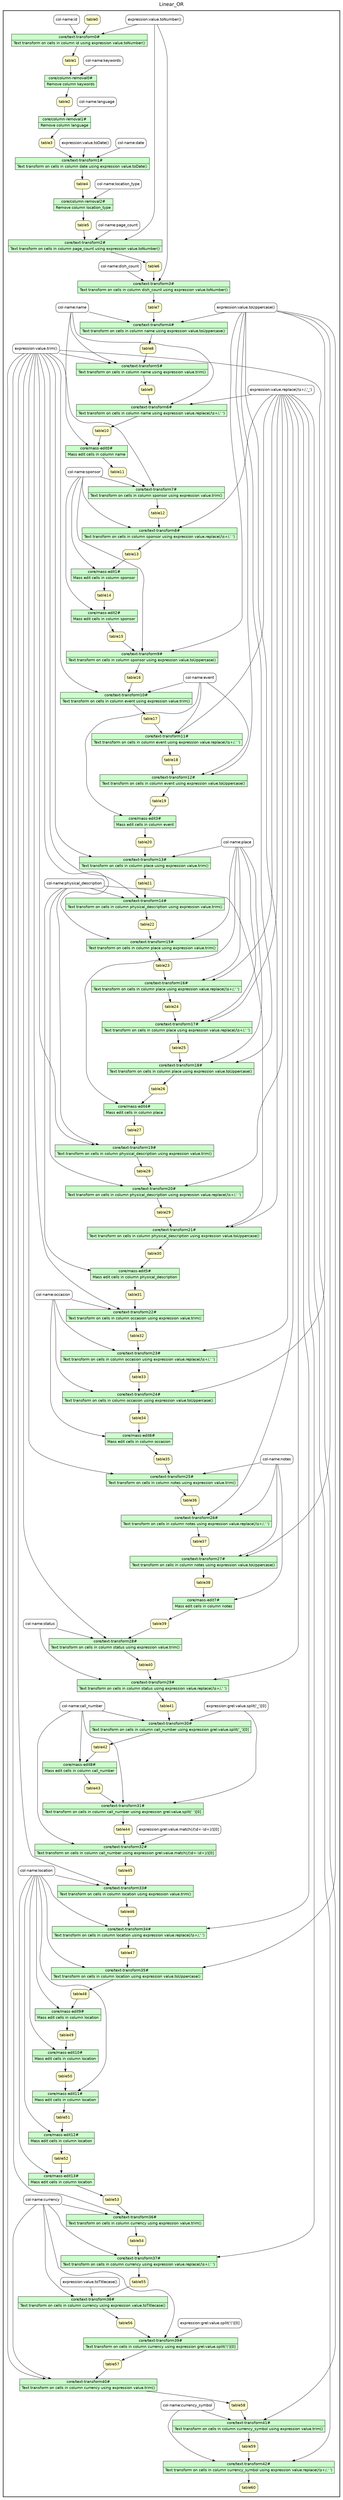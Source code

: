 
/* Start of top-level graph */
digraph Workflow {
rankdir=TB

/* Title for graph */
fontname=Helvetica; fontsize=18; labelloc=t
label=Linear_OR

/* Start of double cluster for drawing box around nodes in workflow */
subgraph cluster_workflow_box_outer { label=""; color=black; penwidth=2
subgraph cluster_workflow_box_inner { label=""; penwidth=0

/* Style for nodes representing atomic programs in workflow */
node[shape=box style=filled fillcolor="#CCFFCC" peripheries=1 fontname=Helvetica]

/* Nodes representing atomic programs in workflow */
"core/text-transform0#" [shape=record rankdir=LR label="{<f0> core/text-transform0# |<f1> Text transform on cells in column id using expression value.toNumber()}"];
"core/column-removal0#" [shape=record rankdir=LR label="{<f0> core/column-removal0# |<f1> Remove column keywords}"];
"core/column-removal1#" [shape=record rankdir=LR label="{<f0> core/column-removal1# |<f1> Remove column language}"];
"core/text-transform1#" [shape=record rankdir=LR label="{<f0> core/text-transform1# |<f1> Text transform on cells in column date using expression value.toDate()}"];
"core/column-removal2#" [shape=record rankdir=LR label="{<f0> core/column-removal2# |<f1> Remove column location_type}"];
"core/text-transform2#" [shape=record rankdir=LR label="{<f0> core/text-transform2# |<f1> Text transform on cells in column page_count using expression value.toNumber()}"];
"core/text-transform3#" [shape=record rankdir=LR label="{<f0> core/text-transform3# |<f1> Text transform on cells in column dish_count using expression value.toNumber()}"];
"core/text-transform4#" [shape=record rankdir=LR label="{<f0> core/text-transform4# |<f1> Text transform on cells in column name using expression value.toUppercase()}"];
"core/text-transform5#" [shape=record rankdir=LR label="{<f0> core/text-transform5# |<f1> Text transform on cells in column name using expression value.trim()}"];
"core/text-transform6#" [shape=record rankdir=LR label="{<f0> core/text-transform6# |<f1> Text transform on cells in column name using expression value.replace(/\\s+/,' ')}"];
"core/mass-edit0#" [shape=record rankdir=LR label="{<f0> core/mass-edit0# |<f1> Mass edit cells in column name}"];
"core/text-transform7#" [shape=record rankdir=LR label="{<f0> core/text-transform7# |<f1> Text transform on cells in column sponsor using expression value.trim()}"];
"core/text-transform8#" [shape=record rankdir=LR label="{<f0> core/text-transform8# |<f1> Text transform on cells in column sponsor using expression value.replace(/\\s+/,' ')}"];
"core/mass-edit1#" [shape=record rankdir=LR label="{<f0> core/mass-edit1# |<f1> Mass edit cells in column sponsor}"];
"core/mass-edit2#" [shape=record rankdir=LR label="{<f0> core/mass-edit2# |<f1> Mass edit cells in column sponsor}"];
"core/text-transform9#" [shape=record rankdir=LR label="{<f0> core/text-transform9# |<f1> Text transform on cells in column sponsor using expression value.toUppercase()}"];
"core/text-transform10#" [shape=record rankdir=LR label="{<f0> core/text-transform10# |<f1> Text transform on cells in column event using expression value.trim()}"];
"core/text-transform11#" [shape=record rankdir=LR label="{<f0> core/text-transform11# |<f1> Text transform on cells in column event using expression value.replace(/\\s+/,' ')}"];
"core/text-transform12#" [shape=record rankdir=LR label="{<f0> core/text-transform12# |<f1> Text transform on cells in column event using expression value.toUppercase()}"];
"core/mass-edit3#" [shape=record rankdir=LR label="{<f0> core/mass-edit3# |<f1> Mass edit cells in column event}"];
"core/text-transform13#" [shape=record rankdir=LR label="{<f0> core/text-transform13# |<f1> Text transform on cells in column place using expression value.trim()}"];
"core/text-transform14#" [shape=record rankdir=LR label="{<f0> core/text-transform14# |<f1> Text transform on cells in column physical_description using expression value.trim()}"];
"core/text-transform15#" [shape=record rankdir=LR label="{<f0> core/text-transform15# |<f1> Text transform on cells in column place using expression value.trim()}"];
"core/text-transform16#" [shape=record rankdir=LR label="{<f0> core/text-transform16# |<f1> Text transform on cells in column place using expression value.replace(/\\s+/,' ')}"];
"core/text-transform17#" [shape=record rankdir=LR label="{<f0> core/text-transform17# |<f1> Text transform on cells in column place using expression value.replace(/\\s+/,' ')}"];
"core/text-transform18#" [shape=record rankdir=LR label="{<f0> core/text-transform18# |<f1> Text transform on cells in column place using expression value.toUppercase()}"];
"core/mass-edit4#" [shape=record rankdir=LR label="{<f0> core/mass-edit4# |<f1> Mass edit cells in column place}"];
"core/text-transform19#" [shape=record rankdir=LR label="{<f0> core/text-transform19# |<f1> Text transform on cells in column physical_description using expression value.trim()}"];
"core/text-transform20#" [shape=record rankdir=LR label="{<f0> core/text-transform20# |<f1> Text transform on cells in column physical_description using expression value.replace(/\\s+/,' ')}"];
"core/text-transform21#" [shape=record rankdir=LR label="{<f0> core/text-transform21# |<f1> Text transform on cells in column physical_description using expression value.toUppercase()}"];
"core/mass-edit5#" [shape=record rankdir=LR label="{<f0> core/mass-edit5# |<f1> Mass edit cells in column physical_description}"];
"core/text-transform22#" [shape=record rankdir=LR label="{<f0> core/text-transform22# |<f1> Text transform on cells in column occasion using expression value.trim()}"];
"core/text-transform23#" [shape=record rankdir=LR label="{<f0> core/text-transform23# |<f1> Text transform on cells in column occasion using expression value.replace(/\\s+/,' ')}"];
"core/text-transform24#" [shape=record rankdir=LR label="{<f0> core/text-transform24# |<f1> Text transform on cells in column occasion using expression value.toUppercase()}"];
"core/mass-edit6#" [shape=record rankdir=LR label="{<f0> core/mass-edit6# |<f1> Mass edit cells in column occasion}"];
"core/text-transform25#" [shape=record rankdir=LR label="{<f0> core/text-transform25# |<f1> Text transform on cells in column notes using expression value.trim()}"];
"core/text-transform26#" [shape=record rankdir=LR label="{<f0> core/text-transform26# |<f1> Text transform on cells in column notes using expression value.replace(/\\s+/,' ')}"];
"core/text-transform27#" [shape=record rankdir=LR label="{<f0> core/text-transform27# |<f1> Text transform on cells in column notes using expression value.toUppercase()}"];
"core/mass-edit7#" [shape=record rankdir=LR label="{<f0> core/mass-edit7# |<f1> Mass edit cells in column notes}"];
"core/text-transform28#" [shape=record rankdir=LR label="{<f0> core/text-transform28# |<f1> Text transform on cells in column status using expression value.trim()}"];
"core/text-transform29#" [shape=record rankdir=LR label="{<f0> core/text-transform29# |<f1> Text transform on cells in column status using expression value.replace(/\\s+/,' ')}"];
"core/text-transform30#" [shape=record rankdir=LR label="{<f0> core/text-transform30# |<f1> Text transform on cells in column call_number using expression grel\:value.split('_')[0]}"];
"core/mass-edit8#" [shape=record rankdir=LR label="{<f0> core/mass-edit8# |<f1> Mass edit cells in column call_number}"];
"core/text-transform31#" [shape=record rankdir=LR label="{<f0> core/text-transform31# |<f1> Text transform on cells in column call_number using expression grel\:value.split(' ')[0]}"];
"core/text-transform32#" [shape=record rankdir=LR label="{<f0> core/text-transform32# |<f1> Text transform on cells in column call_number using expression grel\:value.match(/(\\d+-\\d+)/)[0]}"];
"core/text-transform33#" [shape=record rankdir=LR label="{<f0> core/text-transform33# |<f1> Text transform on cells in column location using expression value.trim()}"];
"core/text-transform34#" [shape=record rankdir=LR label="{<f0> core/text-transform34# |<f1> Text transform on cells in column location using expression value.replace(/\\s+/,' ')}"];
"core/text-transform35#" [shape=record rankdir=LR label="{<f0> core/text-transform35# |<f1> Text transform on cells in column location using expression value.toUppercase()}"];
"core/mass-edit9#" [shape=record rankdir=LR label="{<f0> core/mass-edit9# |<f1> Mass edit cells in column location}"];
"core/mass-edit10#" [shape=record rankdir=LR label="{<f0> core/mass-edit10# |<f1> Mass edit cells in column location}"];
"core/mass-edit11#" [shape=record rankdir=LR label="{<f0> core/mass-edit11# |<f1> Mass edit cells in column location}"];
"core/mass-edit12#" [shape=record rankdir=LR label="{<f0> core/mass-edit12# |<f1> Mass edit cells in column location}"];
"core/mass-edit13#" [shape=record rankdir=LR label="{<f0> core/mass-edit13# |<f1> Mass edit cells in column location}"];
"core/text-transform36#" [shape=record rankdir=LR label="{<f0> core/text-transform36# |<f1> Text transform on cells in column currency using expression value.trim()}"];
"core/text-transform37#" [shape=record rankdir=LR label="{<f0> core/text-transform37# |<f1> Text transform on cells in column currency using expression value.replace(/\\s+/,' ')}"];
"core/text-transform38#" [shape=record rankdir=LR label="{<f0> core/text-transform38# |<f1> Text transform on cells in column currency using expression value.toTitlecase()}"];
"core/text-transform39#" [shape=record rankdir=LR label="{<f0> core/text-transform39# |<f1> Text transform on cells in column currency using expression grel\:value.split('(')[0]}"];
"core/text-transform40#" [shape=record rankdir=LR label="{<f0> core/text-transform40# |<f1> Text transform on cells in column currency using expression value.trim()}"];
"core/text-transform41#" [shape=record rankdir=LR label="{<f0> core/text-transform41# |<f1> Text transform on cells in column currency_symbol using expression value.trim()}"];
"core/text-transform42#" [shape=record rankdir=LR label="{<f0> core/text-transform42# |<f1> Text transform on cells in column currency_symbol using expression value.replace(/\\s+/,' ')}"];

/* Style for nodes representing non-parameter data channels in workflow */
node[shape=box style="rounded,filled" fillcolor="#FFFFCC" peripheries=1 fontname=Helvetica]

/* Nodes for non-parameter data channels in workflow */
table60
table0
table1
table2
table3
table4
table5
table6
table7
table8
table9
table10
table11
table12
table13
table14
table15
table16
table17
table18
table19
table20
table21
table22
table23
table24
table25
table26
table27
table28
table29
table30
table31
table32
table33
table34
table35
table36
table37
table38
table39
table40
table41
table42
table43
table44
table45
table46
table47
table48
table49
table50
table51
table52
table53
table54
table55
table56
table57
table58
table59

/* Style for nodes representing parameter channels in workflow */
node[shape=box style="rounded,filled" fillcolor="#FCFCFC" peripheries=1 fontname=Helvetica]

/* Nodes representing parameter channels in workflow */
"col-name:id"
"expression:value.toNumber()"
"col-name:keywords"
"col-name:language"
"col-name:date"
"expression:value.toDate()"
"col-name:location_type"
"col-name:page_count"
"col-name:dish_count"
"col-name:name"
"expression:value.toUppercase()"
"expression:value.trim()"
"expression:value.replace(/\\s+/,'_')"
"col-name:sponsor"
"col-name:event"
"col-name:place"
"col-name:physical_description"
"col-name:occasion"
"col-name:notes"
"col-name:status"
"col-name:call_number"
"expression:grel:value.split('_')[0]"
"expression:grel:value.match(/(\\d+-\\d+)/)[0]"
"col-name:location"
"col-name:currency"
"expression:value.toTitlecase()"
"expression:grel:value.split('(')[0]"
"col-name:currency_symbol"

/* Edges representing connections between programs and channels */
"core/text-transform0#" -> table1
"col-name:id" -> "core/text-transform0#"
"expression:value.toNumber()" -> "core/text-transform0#"
table0 -> "core/text-transform0#"
"core/column-removal0#" -> table2
"col-name:keywords" -> "core/column-removal0#"
table1 -> "core/column-removal0#"
"core/column-removal1#" -> table3
"col-name:language" -> "core/column-removal1#"
table2 -> "core/column-removal1#"
"core/text-transform1#" -> table4
"col-name:date" -> "core/text-transform1#"
"expression:value.toDate()" -> "core/text-transform1#"
table3 -> "core/text-transform1#"
"core/column-removal2#" -> table5
"col-name:location_type" -> "core/column-removal2#"
table4 -> "core/column-removal2#"
"core/text-transform2#" -> table6
"col-name:page_count" -> "core/text-transform2#"
"expression:value.toNumber()" -> "core/text-transform2#"
table5 -> "core/text-transform2#"
"core/text-transform3#" -> table7
"col-name:dish_count" -> "core/text-transform3#"
"expression:value.toNumber()" -> "core/text-transform3#"
table6 -> "core/text-transform3#"
"core/text-transform4#" -> table8
"col-name:name" -> "core/text-transform4#"
"expression:value.toUppercase()" -> "core/text-transform4#"
table7 -> "core/text-transform4#"
"core/text-transform5#" -> table9
"col-name:name" -> "core/text-transform5#"
"expression:value.trim()" -> "core/text-transform5#"
table8 -> "core/text-transform5#"
"core/text-transform6#" -> table10
"col-name:name" -> "core/text-transform6#"
"expression:value.replace(/\\s+/,'_')" -> "core/text-transform6#"
table9 -> "core/text-transform6#"
"core/mass-edit0#" -> table11
"col-name:name" -> "core/mass-edit0#"
table10 -> "core/mass-edit0#"
"core/text-transform7#" -> table12
"col-name:sponsor" -> "core/text-transform7#"
"expression:value.trim()" -> "core/text-transform7#"
table11 -> "core/text-transform7#"
"core/text-transform8#" -> table13
"col-name:sponsor" -> "core/text-transform8#"
"expression:value.replace(/\\s+/,'_')" -> "core/text-transform8#"
table12 -> "core/text-transform8#"
"core/mass-edit1#" -> table14
"col-name:sponsor" -> "core/mass-edit1#"
table13 -> "core/mass-edit1#"
"core/mass-edit2#" -> table15
"col-name:sponsor" -> "core/mass-edit2#"
table14 -> "core/mass-edit2#"
"core/text-transform9#" -> table16
"col-name:sponsor" -> "core/text-transform9#"
"expression:value.toUppercase()" -> "core/text-transform9#"
table15 -> "core/text-transform9#"
"core/text-transform10#" -> table17
"col-name:event" -> "core/text-transform10#"
"expression:value.trim()" -> "core/text-transform10#"
table16 -> "core/text-transform10#"
"core/text-transform11#" -> table18
"col-name:event" -> "core/text-transform11#"
"expression:value.replace(/\\s+/,'_')" -> "core/text-transform11#"
table17 -> "core/text-transform11#"
"core/text-transform12#" -> table19
"col-name:event" -> "core/text-transform12#"
"expression:value.toUppercase()" -> "core/text-transform12#"
table18 -> "core/text-transform12#"
"core/mass-edit3#" -> table20
"col-name:event" -> "core/mass-edit3#"
table19 -> "core/mass-edit3#"
"core/text-transform13#" -> table21
"col-name:place" -> "core/text-transform13#"
"expression:value.trim()" -> "core/text-transform13#"
table20 -> "core/text-transform13#"
"core/text-transform14#" -> table22
"col-name:physical_description" -> "core/text-transform14#"
"expression:value.trim()" -> "core/text-transform14#"
table21 -> "core/text-transform14#"
"core/text-transform15#" -> table23
"col-name:place" -> "core/text-transform15#"
"expression:value.trim()" -> "core/text-transform15#"
table22 -> "core/text-transform15#"
"core/text-transform16#" -> table24
"col-name:place" -> "core/text-transform16#"
"expression:value.replace(/\\s+/,'_')" -> "core/text-transform16#"
table23 -> "core/text-transform16#"
"core/text-transform17#" -> table25
"col-name:place" -> "core/text-transform17#"
"expression:value.replace(/\\s+/,'_')" -> "core/text-transform17#"
table24 -> "core/text-transform17#"
"core/text-transform18#" -> table26
"col-name:place" -> "core/text-transform18#"
"expression:value.toUppercase()" -> "core/text-transform18#"
table25 -> "core/text-transform18#"
"core/mass-edit4#" -> table27
"col-name:place" -> "core/mass-edit4#"
table26 -> "core/mass-edit4#"
"core/text-transform19#" -> table28
"col-name:physical_description" -> "core/text-transform19#"
"expression:value.trim()" -> "core/text-transform19#"
table27 -> "core/text-transform19#"
"core/text-transform20#" -> table29
"col-name:physical_description" -> "core/text-transform20#"
"expression:value.replace(/\\s+/,'_')" -> "core/text-transform20#"
table28 -> "core/text-transform20#"
"core/text-transform21#" -> table30
"col-name:physical_description" -> "core/text-transform21#"
"expression:value.toUppercase()" -> "core/text-transform21#"
table29 -> "core/text-transform21#"
"core/mass-edit5#" -> table31
"col-name:physical_description" -> "core/mass-edit5#"
table30 -> "core/mass-edit5#"
"core/text-transform22#" -> table32
"col-name:occasion" -> "core/text-transform22#"
"expression:value.trim()" -> "core/text-transform22#"
table31 -> "core/text-transform22#"
"core/text-transform23#" -> table33
"col-name:occasion" -> "core/text-transform23#"
"expression:value.replace(/\\s+/,'_')" -> "core/text-transform23#"
table32 -> "core/text-transform23#"
"core/text-transform24#" -> table34
"col-name:occasion" -> "core/text-transform24#"
"expression:value.toUppercase()" -> "core/text-transform24#"
table33 -> "core/text-transform24#"
"core/mass-edit6#" -> table35
"col-name:occasion" -> "core/mass-edit6#"
table34 -> "core/mass-edit6#"
"core/text-transform25#" -> table36
"col-name:notes" -> "core/text-transform25#"
"expression:value.trim()" -> "core/text-transform25#"
table35 -> "core/text-transform25#"
"core/text-transform26#" -> table37
"col-name:notes" -> "core/text-transform26#"
"expression:value.replace(/\\s+/,'_')" -> "core/text-transform26#"
table36 -> "core/text-transform26#"
"core/text-transform27#" -> table38
"col-name:notes" -> "core/text-transform27#"
"expression:value.toUppercase()" -> "core/text-transform27#"
table37 -> "core/text-transform27#"
"core/mass-edit7#" -> table39
"col-name:notes" -> "core/mass-edit7#"
table38 -> "core/mass-edit7#"
"core/text-transform28#" -> table40
"col-name:status" -> "core/text-transform28#"
"expression:value.trim()" -> "core/text-transform28#"
table39 -> "core/text-transform28#"
"core/text-transform29#" -> table41
"col-name:status" -> "core/text-transform29#"
"expression:value.replace(/\\s+/,'_')" -> "core/text-transform29#"
table40 -> "core/text-transform29#"
"core/text-transform30#" -> table42
"col-name:call_number" -> "core/text-transform30#"
"expression:grel:value.split('_')[0]" -> "core/text-transform30#"
table41 -> "core/text-transform30#"
"core/mass-edit8#" -> table43
"col-name:call_number" -> "core/mass-edit8#"
table42 -> "core/mass-edit8#"
"core/text-transform31#" -> table44
"col-name:call_number" -> "core/text-transform31#"
"expression:grel:value.split('_')[0]" -> "core/text-transform31#"
table43 -> "core/text-transform31#"
"core/text-transform32#" -> table45
"col-name:call_number" -> "core/text-transform32#"
"expression:grel:value.match(/(\\d+-\\d+)/)[0]" -> "core/text-transform32#"
table44 -> "core/text-transform32#"
"core/text-transform33#" -> table46
"col-name:location" -> "core/text-transform33#"
"expression:value.trim()" -> "core/text-transform33#"
table45 -> "core/text-transform33#"
"core/text-transform34#" -> table47
"col-name:location" -> "core/text-transform34#"
"expression:value.replace(/\\s+/,'_')" -> "core/text-transform34#"
table46 -> "core/text-transform34#"
"core/text-transform35#" -> table48
"col-name:location" -> "core/text-transform35#"
"expression:value.toUppercase()" -> "core/text-transform35#"
table47 -> "core/text-transform35#"
"core/mass-edit9#" -> table49
"col-name:location" -> "core/mass-edit9#"
table48 -> "core/mass-edit9#"
"core/mass-edit10#" -> table50
"col-name:location" -> "core/mass-edit10#"
table49 -> "core/mass-edit10#"
"core/mass-edit11#" -> table51
"col-name:location" -> "core/mass-edit11#"
table50 -> "core/mass-edit11#"
"core/mass-edit12#" -> table52
"col-name:location" -> "core/mass-edit12#"
table51 -> "core/mass-edit12#"
"core/mass-edit13#" -> table53
"col-name:location" -> "core/mass-edit13#"
table52 -> "core/mass-edit13#"
"core/text-transform36#" -> table54
"col-name:currency" -> "core/text-transform36#"
"expression:value.trim()" -> "core/text-transform36#"
table53 -> "core/text-transform36#"
"core/text-transform37#" -> table55
"col-name:currency" -> "core/text-transform37#"
"expression:value.replace(/\\s+/,'_')" -> "core/text-transform37#"
table54 -> "core/text-transform37#"
"core/text-transform38#" -> table56
"col-name:currency" -> "core/text-transform38#"
"expression:value.toTitlecase()" -> "core/text-transform38#"
table55 -> "core/text-transform38#"
"core/text-transform39#" -> table57
"col-name:currency" -> "core/text-transform39#"
"expression:grel:value.split('(')[0]" -> "core/text-transform39#"
table56 -> "core/text-transform39#"
"core/text-transform40#" -> table58
"col-name:currency" -> "core/text-transform40#"
"expression:value.trim()" -> "core/text-transform40#"
table57 -> "core/text-transform40#"
"core/text-transform41#" -> table59
"col-name:currency_symbol" -> "core/text-transform41#"
"expression:value.trim()" -> "core/text-transform41#"
table58 -> "core/text-transform41#"
"core/text-transform42#" -> table60
"col-name:currency_symbol" -> "core/text-transform42#"
"expression:value.replace(/\\s+/,'_')" -> "core/text-transform42#"
table59 -> "core/text-transform42#"

/* End of double cluster for drawing box around nodes in workflow */
}}

/* End of top-level graph */
}
